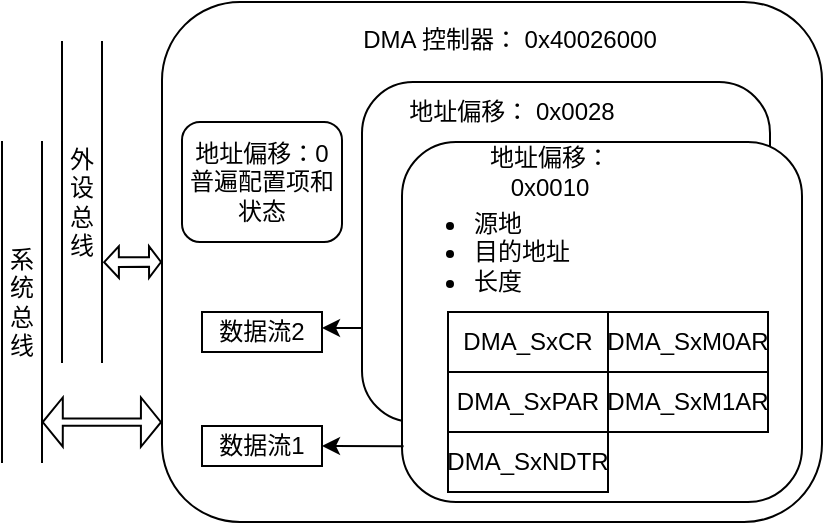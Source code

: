 <mxfile version="18.1.3" type="github" pages="2">
  <diagram id="JJtd6XLGk8ve8DbuQFBg" name="Page-1">
    <mxGraphModel dx="1038" dy="527" grid="1" gridSize="10" guides="1" tooltips="1" connect="1" arrows="1" fold="1" page="1" pageScale="1" pageWidth="827" pageHeight="1169" math="0" shadow="0">
      <root>
        <mxCell id="0" />
        <mxCell id="1" parent="0" />
        <mxCell id="UvkSxiLxvOiANLwXY3r--1" value="" style="rounded=1;whiteSpace=wrap;html=1;" parent="1" vertex="1">
          <mxGeometry x="270" y="110" width="330" height="260" as="geometry" />
        </mxCell>
        <mxCell id="UvkSxiLxvOiANLwXY3r--13" value="" style="rounded=1;whiteSpace=wrap;html=1;" parent="1" vertex="1">
          <mxGeometry x="370" y="150" width="204" height="170" as="geometry" />
        </mxCell>
        <mxCell id="UvkSxiLxvOiANLwXY3r--11" value="" style="rounded=1;whiteSpace=wrap;html=1;" parent="1" vertex="1">
          <mxGeometry x="390" y="180" width="200" height="180" as="geometry" />
        </mxCell>
        <mxCell id="UvkSxiLxvOiANLwXY3r--8" value="" style="group" parent="1" vertex="1" connectable="0">
          <mxGeometry x="413" y="265" width="160" height="90" as="geometry" />
        </mxCell>
        <mxCell id="UvkSxiLxvOiANLwXY3r--4" value="DMA_SxNDTR" style="rounded=0;whiteSpace=wrap;html=1;" parent="UvkSxiLxvOiANLwXY3r--8" vertex="1">
          <mxGeometry y="60" width="80" height="30" as="geometry" />
        </mxCell>
        <mxCell id="UvkSxiLxvOiANLwXY3r--7" value="" style="group" parent="UvkSxiLxvOiANLwXY3r--8" vertex="1" connectable="0">
          <mxGeometry width="160" height="60" as="geometry" />
        </mxCell>
        <mxCell id="UvkSxiLxvOiANLwXY3r--2" value="DMA_SxPAR" style="rounded=0;whiteSpace=wrap;html=1;" parent="UvkSxiLxvOiANLwXY3r--7" vertex="1">
          <mxGeometry y="30" width="80" height="30" as="geometry" />
        </mxCell>
        <mxCell id="UvkSxiLxvOiANLwXY3r--3" value="DMA_SxCR" style="rounded=0;whiteSpace=wrap;html=1;" parent="UvkSxiLxvOiANLwXY3r--7" vertex="1">
          <mxGeometry width="80" height="30" as="geometry" />
        </mxCell>
        <mxCell id="UvkSxiLxvOiANLwXY3r--5" value="DMA_SxM0AR" style="rounded=0;whiteSpace=wrap;html=1;" parent="UvkSxiLxvOiANLwXY3r--7" vertex="1">
          <mxGeometry x="80" width="80" height="30" as="geometry" />
        </mxCell>
        <mxCell id="UvkSxiLxvOiANLwXY3r--6" value="DMA_SxM1AR" style="rounded=0;whiteSpace=wrap;html=1;" parent="UvkSxiLxvOiANLwXY3r--7" vertex="1">
          <mxGeometry x="80" y="30" width="80" height="30" as="geometry" />
        </mxCell>
        <mxCell id="UvkSxiLxvOiANLwXY3r--9" value="DMA 控制器： 0x40026000" style="text;html=1;strokeColor=none;fillColor=none;align=center;verticalAlign=middle;whiteSpace=wrap;rounded=0;" parent="1" vertex="1">
          <mxGeometry x="354" y="114" width="180" height="30" as="geometry" />
        </mxCell>
        <mxCell id="UvkSxiLxvOiANLwXY3r--10" value="&lt;div&gt;地址偏移：0&lt;/div&gt;&lt;div&gt;普遍配置项和状态&lt;br&gt;&lt;/div&gt;" style="rounded=1;whiteSpace=wrap;html=1;" parent="1" vertex="1">
          <mxGeometry x="280" y="170" width="80" height="60" as="geometry" />
        </mxCell>
        <mxCell id="UvkSxiLxvOiANLwXY3r--12" value="地址偏移：0x0010" style="text;html=1;strokeColor=none;fillColor=none;align=center;verticalAlign=middle;whiteSpace=wrap;rounded=0;" parent="1" vertex="1">
          <mxGeometry x="414" y="180" width="100" height="30" as="geometry" />
        </mxCell>
        <mxCell id="UvkSxiLxvOiANLwXY3r--14" value="地址偏移： 0x0028" style="text;html=1;strokeColor=none;fillColor=none;align=center;verticalAlign=middle;whiteSpace=wrap;rounded=0;" parent="1" vertex="1">
          <mxGeometry x="390" y="150" width="110" height="30" as="geometry" />
        </mxCell>
        <mxCell id="UvkSxiLxvOiANLwXY3r--16" value="&lt;div align=&quot;justify&quot;&gt;&lt;ul&gt;&lt;li&gt;源地&lt;/li&gt;&lt;li&gt;目的地址&lt;/li&gt;&lt;li&gt;长度&lt;br&gt;&lt;/li&gt;&lt;/ul&gt;&lt;/div&gt;" style="text;html=1;strokeColor=none;fillColor=none;align=center;verticalAlign=middle;whiteSpace=wrap;rounded=0;" parent="1" vertex="1">
          <mxGeometry x="375" y="210" width="110" height="50" as="geometry" />
        </mxCell>
        <mxCell id="UvkSxiLxvOiANLwXY3r--17" value="数据流2" style="rounded=0;whiteSpace=wrap;html=1;" parent="1" vertex="1">
          <mxGeometry x="290" y="265" width="60" height="20" as="geometry" />
        </mxCell>
        <mxCell id="UvkSxiLxvOiANLwXY3r--18" value="数据流1" style="rounded=0;whiteSpace=wrap;html=1;" parent="1" vertex="1">
          <mxGeometry x="290" y="322" width="60" height="20" as="geometry" />
        </mxCell>
        <mxCell id="UvkSxiLxvOiANLwXY3r--21" value="" style="endArrow=classic;html=1;rounded=0;exitX=0.004;exitY=0.845;exitDx=0;exitDy=0;exitPerimeter=0;entryX=1;entryY=0.5;entryDx=0;entryDy=0;" parent="1" source="UvkSxiLxvOiANLwXY3r--11" target="UvkSxiLxvOiANLwXY3r--18" edge="1">
          <mxGeometry width="50" height="50" relative="1" as="geometry">
            <mxPoint x="330" y="440" as="sourcePoint" />
            <mxPoint x="380" y="390" as="targetPoint" />
          </mxGeometry>
        </mxCell>
        <mxCell id="UvkSxiLxvOiANLwXY3r--22" value="" style="endArrow=classic;html=1;rounded=0;entryX=1;entryY=0.25;entryDx=0;entryDy=0;" parent="1" edge="1">
          <mxGeometry width="50" height="50" relative="1" as="geometry">
            <mxPoint x="370" y="273" as="sourcePoint" />
            <mxPoint x="350" y="273" as="targetPoint" />
          </mxGeometry>
        </mxCell>
        <mxCell id="UvkSxiLxvOiANLwXY3r--25" value="&lt;div&gt;系统&lt;br&gt;&lt;/div&gt;&lt;div&gt;总&lt;/div&gt;&lt;div&gt;线&lt;br&gt; &lt;/div&gt;" style="shape=partialRectangle;whiteSpace=wrap;html=1;bottom=0;top=0;fillColor=none;rotation=0;" parent="1" vertex="1">
          <mxGeometry x="190" y="180" width="20" height="160" as="geometry" />
        </mxCell>
        <mxCell id="UvkSxiLxvOiANLwXY3r--26" value="&lt;div&gt;外设&lt;/div&gt;&lt;div&gt;总&lt;/div&gt;&lt;div&gt;线&lt;br&gt; &lt;/div&gt;" style="shape=partialRectangle;whiteSpace=wrap;html=1;bottom=0;top=0;fillColor=none;rotation=0;" parent="1" vertex="1">
          <mxGeometry x="220" y="130" width="20" height="160" as="geometry" />
        </mxCell>
        <mxCell id="UvkSxiLxvOiANLwXY3r--27" value="" style="shape=flexArrow;endArrow=classic;startArrow=classic;html=1;rounded=0;exitX=0.993;exitY=0.869;exitDx=0;exitDy=0;exitPerimeter=0;entryX=0;entryY=0.808;entryDx=0;entryDy=0;entryPerimeter=0;width=3.654;endSize=3.013;startSize=3.013;" parent="1" target="UvkSxiLxvOiANLwXY3r--1" edge="1">
          <mxGeometry width="100" height="100" relative="1" as="geometry">
            <mxPoint x="209.86" y="320.04" as="sourcePoint" />
            <mxPoint x="270" y="321.08" as="targetPoint" />
          </mxGeometry>
        </mxCell>
        <mxCell id="UvkSxiLxvOiANLwXY3r--30" value="" style="shape=flexArrow;endArrow=classic;startArrow=classic;html=1;rounded=0;exitX=1.029;exitY=0.688;exitDx=0;exitDy=0;exitPerimeter=0;entryX=0;entryY=0.5;entryDx=0;entryDy=0;width=4.808;endSize=1.662;startSize=2.119;endWidth=10.037;startWidth=10.037;" parent="1" source="UvkSxiLxvOiANLwXY3r--26" target="UvkSxiLxvOiANLwXY3r--1" edge="1">
          <mxGeometry width="100" height="100" relative="1" as="geometry">
            <mxPoint x="219.86" y="330.04" as="sourcePoint" />
            <mxPoint x="280.0" y="330.08" as="targetPoint" />
          </mxGeometry>
        </mxCell>
      </root>
    </mxGraphModel>
  </diagram>
  <diagram id="ZLjFTDAuz2X3D8_lg6QP" name="Page-2">
    <mxGraphModel dx="865" dy="439" grid="1" gridSize="10" guides="1" tooltips="1" connect="1" arrows="1" fold="1" page="1" pageScale="1" pageWidth="827" pageHeight="1169" math="0" shadow="0">
      <root>
        <mxCell id="0" />
        <mxCell id="1" parent="0" />
        <mxCell id="b9iA2TAqOPUHWr2QewJT-8" style="edgeStyle=orthogonalEdgeStyle;rounded=0;orthogonalLoop=1;jettySize=auto;html=1;entryX=0.5;entryY=0;entryDx=0;entryDy=0;" edge="1" parent="1" source="b9iA2TAqOPUHWr2QewJT-1" target="b9iA2TAqOPUHWr2QewJT-5">
          <mxGeometry relative="1" as="geometry" />
        </mxCell>
        <mxCell id="b9iA2TAqOPUHWr2QewJT-1" value="&lt;div&gt;DMA请求&lt;/div&gt;" style="rounded=1;whiteSpace=wrap;html=1;" vertex="1" parent="1">
          <mxGeometry x="195" y="120" width="70" height="40" as="geometry" />
        </mxCell>
        <mxCell id="b9iA2TAqOPUHWr2QewJT-11" style="edgeStyle=orthogonalEdgeStyle;rounded=0;orthogonalLoop=1;jettySize=auto;html=1;entryX=0.5;entryY=0;entryDx=0;entryDy=0;" edge="1" parent="1" source="b9iA2TAqOPUHWr2QewJT-2" target="b9iA2TAqOPUHWr2QewJT-3">
          <mxGeometry relative="1" as="geometry" />
        </mxCell>
        <mxCell id="b9iA2TAqOPUHWr2QewJT-2" value="配置传输指针" style="rounded=1;whiteSpace=wrap;html=1;" vertex="1" parent="1">
          <mxGeometry x="187.5" y="240" width="85" height="40" as="geometry" />
        </mxCell>
        <mxCell id="b9iA2TAqOPUHWr2QewJT-12" style="edgeStyle=orthogonalEdgeStyle;rounded=0;orthogonalLoop=1;jettySize=auto;html=1;entryX=0.5;entryY=0;entryDx=0;entryDy=0;" edge="1" parent="1" source="b9iA2TAqOPUHWr2QewJT-3" target="b9iA2TAqOPUHWr2QewJT-6">
          <mxGeometry relative="1" as="geometry" />
        </mxCell>
        <mxCell id="b9iA2TAqOPUHWr2QewJT-3" value="数据传送" style="rounded=1;whiteSpace=wrap;html=1;" vertex="1" parent="1">
          <mxGeometry x="195" y="300" width="70" height="40" as="geometry" />
        </mxCell>
        <mxCell id="b9iA2TAqOPUHWr2QewJT-4" value="DMA结束" style="rounded=1;whiteSpace=wrap;html=1;" vertex="1" parent="1">
          <mxGeometry x="195" y="420" width="70" height="40" as="geometry" />
        </mxCell>
        <mxCell id="b9iA2TAqOPUHWr2QewJT-9" style="edgeStyle=orthogonalEdgeStyle;rounded=0;orthogonalLoop=1;jettySize=auto;html=1;entryX=0.5;entryY=0;entryDx=0;entryDy=0;" edge="1" parent="1" source="b9iA2TAqOPUHWr2QewJT-5" target="b9iA2TAqOPUHWr2QewJT-2">
          <mxGeometry relative="1" as="geometry" />
        </mxCell>
        <mxCell id="b9iA2TAqOPUHWr2QewJT-10" style="edgeStyle=orthogonalEdgeStyle;rounded=0;orthogonalLoop=1;jettySize=auto;html=1;entryX=1;entryY=0.5;entryDx=0;entryDy=0;" edge="1" parent="1" source="b9iA2TAqOPUHWr2QewJT-5" target="b9iA2TAqOPUHWr2QewJT-1">
          <mxGeometry relative="1" as="geometry">
            <Array as="points">
              <mxPoint x="285" y="200" />
              <mxPoint x="285" y="140" />
            </Array>
          </mxGeometry>
        </mxCell>
        <mxCell id="b9iA2TAqOPUHWr2QewJT-5" value="CPU应答" style="rhombus;whiteSpace=wrap;html=1;" vertex="1" parent="1">
          <mxGeometry x="190" y="180" width="80" height="40" as="geometry" />
        </mxCell>
        <mxCell id="b9iA2TAqOPUHWr2QewJT-14" style="edgeStyle=orthogonalEdgeStyle;rounded=0;orthogonalLoop=1;jettySize=auto;html=1;entryX=0.5;entryY=0;entryDx=0;entryDy=0;" edge="1" parent="1" source="b9iA2TAqOPUHWr2QewJT-6" target="b9iA2TAqOPUHWr2QewJT-4">
          <mxGeometry relative="1" as="geometry" />
        </mxCell>
        <mxCell id="b9iA2TAqOPUHWr2QewJT-15" style="edgeStyle=orthogonalEdgeStyle;rounded=0;orthogonalLoop=1;jettySize=auto;html=1;entryX=0.5;entryY=1;entryDx=0;entryDy=0;" edge="1" parent="1" source="b9iA2TAqOPUHWr2QewJT-6" target="b9iA2TAqOPUHWr2QewJT-7">
          <mxGeometry relative="1" as="geometry" />
        </mxCell>
        <mxCell id="b9iA2TAqOPUHWr2QewJT-6" value="传送完成" style="rhombus;whiteSpace=wrap;html=1;" vertex="1" parent="1">
          <mxGeometry x="190" y="360" width="80" height="40" as="geometry" />
        </mxCell>
        <mxCell id="b9iA2TAqOPUHWr2QewJT-16" style="edgeStyle=orthogonalEdgeStyle;rounded=0;orthogonalLoop=1;jettySize=auto;html=1;" edge="1" parent="1" source="b9iA2TAqOPUHWr2QewJT-7">
          <mxGeometry relative="1" as="geometry">
            <mxPoint x="230" y="230" as="targetPoint" />
            <Array as="points">
              <mxPoint x="328" y="230" />
            </Array>
          </mxGeometry>
        </mxCell>
        <mxCell id="b9iA2TAqOPUHWr2QewJT-7" value="修改地址指针" style="rounded=1;whiteSpace=wrap;html=1;" vertex="1" parent="1">
          <mxGeometry x="280" y="280" width="95" height="40" as="geometry" />
        </mxCell>
        <mxCell id="b9iA2TAqOPUHWr2QewJT-17" value="否" style="text;html=1;strokeColor=none;fillColor=none;align=center;verticalAlign=middle;whiteSpace=wrap;rounded=0;" vertex="1" parent="1">
          <mxGeometry x="265" y="160" width="60" height="30" as="geometry" />
        </mxCell>
        <mxCell id="b9iA2TAqOPUHWr2QewJT-19" value="否" style="text;html=1;strokeColor=none;fillColor=none;align=center;verticalAlign=middle;whiteSpace=wrap;rounded=0;" vertex="1" parent="1">
          <mxGeometry x="265" y="350" width="60" height="30" as="geometry" />
        </mxCell>
        <mxCell id="b9iA2TAqOPUHWr2QewJT-20" value="是" style="text;html=1;strokeColor=none;fillColor=none;align=center;verticalAlign=middle;whiteSpace=wrap;rounded=0;" vertex="1" parent="1">
          <mxGeometry x="265" y="230" width="60" height="30" as="geometry" />
        </mxCell>
      </root>
    </mxGraphModel>
  </diagram>
</mxfile>
